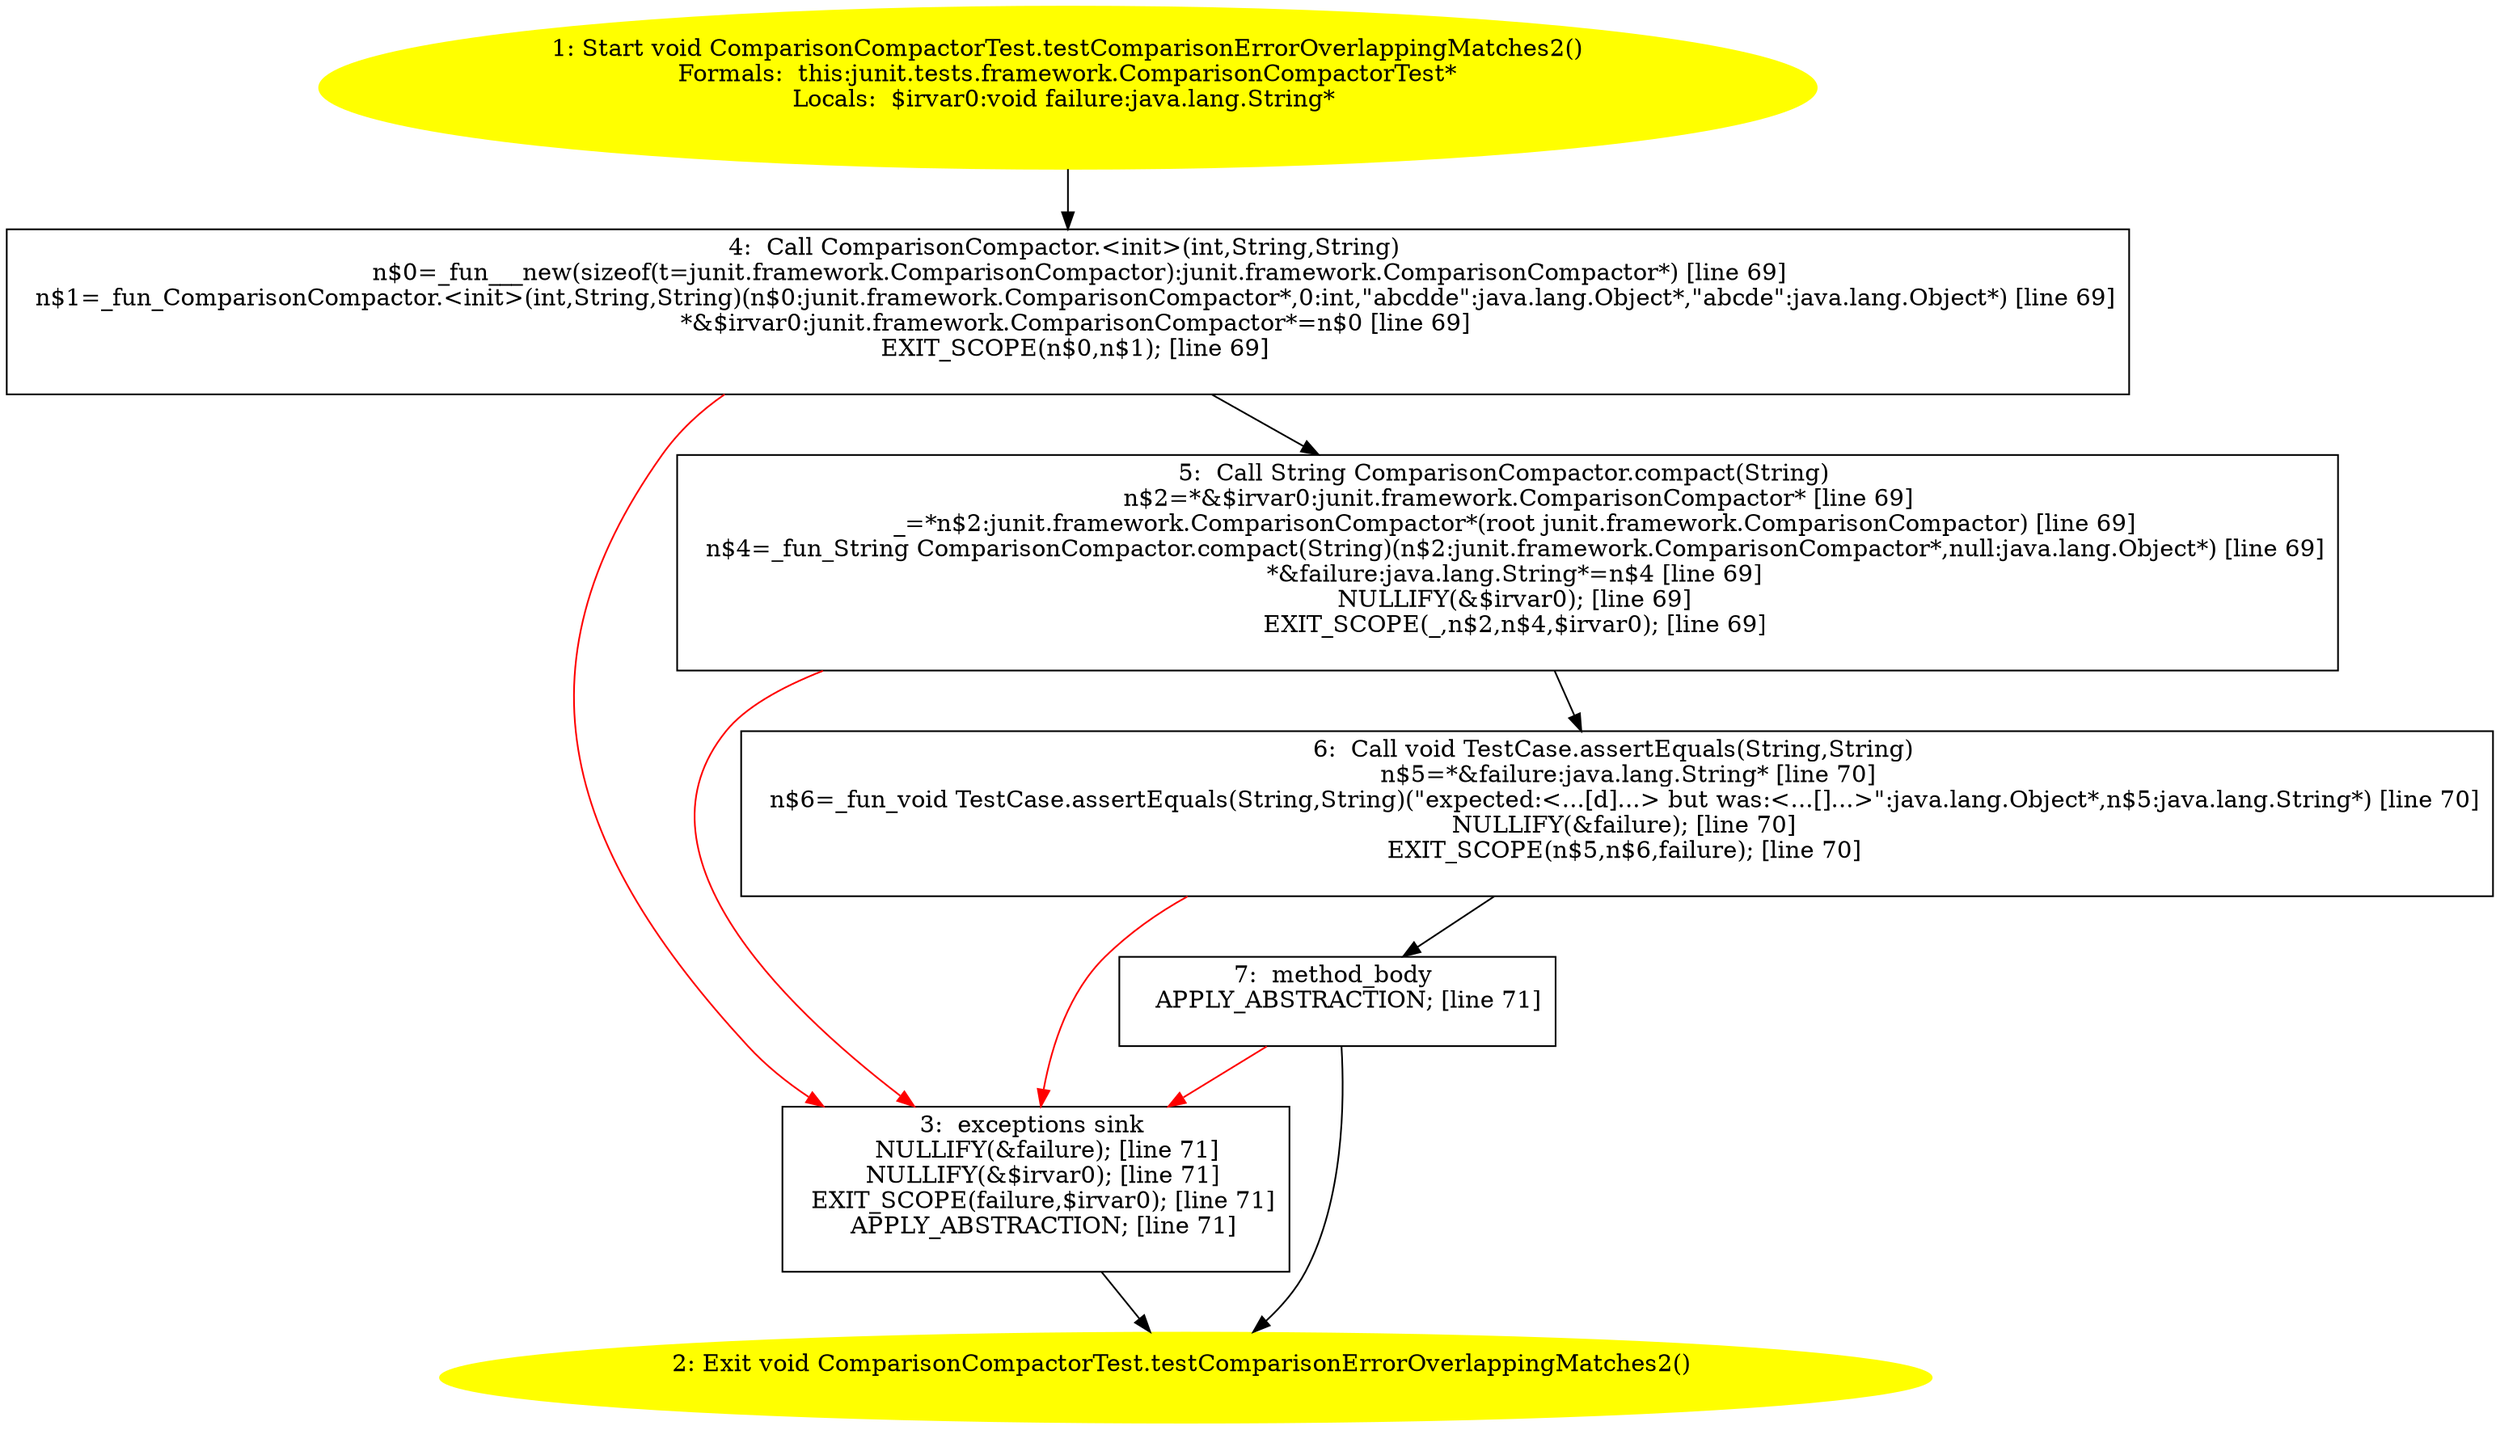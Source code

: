 /* @generated */
digraph cfg {
"junit.tests.framework.ComparisonCompactorTest.testComparisonErrorOverlappingMatches2():void.1fe90bc8071cda3804dee42ce55da160_1" [label="1: Start void ComparisonCompactorTest.testComparisonErrorOverlappingMatches2()\nFormals:  this:junit.tests.framework.ComparisonCompactorTest*\nLocals:  $irvar0:void failure:java.lang.String* \n  " color=yellow style=filled]
	

	 "junit.tests.framework.ComparisonCompactorTest.testComparisonErrorOverlappingMatches2():void.1fe90bc8071cda3804dee42ce55da160_1" -> "junit.tests.framework.ComparisonCompactorTest.testComparisonErrorOverlappingMatches2():void.1fe90bc8071cda3804dee42ce55da160_4" ;
"junit.tests.framework.ComparisonCompactorTest.testComparisonErrorOverlappingMatches2():void.1fe90bc8071cda3804dee42ce55da160_2" [label="2: Exit void ComparisonCompactorTest.testComparisonErrorOverlappingMatches2() \n  " color=yellow style=filled]
	

"junit.tests.framework.ComparisonCompactorTest.testComparisonErrorOverlappingMatches2():void.1fe90bc8071cda3804dee42ce55da160_3" [label="3:  exceptions sink \n   NULLIFY(&failure); [line 71]\n  NULLIFY(&$irvar0); [line 71]\n  EXIT_SCOPE(failure,$irvar0); [line 71]\n  APPLY_ABSTRACTION; [line 71]\n " shape="box"]
	

	 "junit.tests.framework.ComparisonCompactorTest.testComparisonErrorOverlappingMatches2():void.1fe90bc8071cda3804dee42ce55da160_3" -> "junit.tests.framework.ComparisonCompactorTest.testComparisonErrorOverlappingMatches2():void.1fe90bc8071cda3804dee42ce55da160_2" ;
"junit.tests.framework.ComparisonCompactorTest.testComparisonErrorOverlappingMatches2():void.1fe90bc8071cda3804dee42ce55da160_4" [label="4:  Call ComparisonCompactor.<init>(int,String,String) \n   n$0=_fun___new(sizeof(t=junit.framework.ComparisonCompactor):junit.framework.ComparisonCompactor*) [line 69]\n  n$1=_fun_ComparisonCompactor.<init>(int,String,String)(n$0:junit.framework.ComparisonCompactor*,0:int,\"abcdde\":java.lang.Object*,\"abcde\":java.lang.Object*) [line 69]\n  *&$irvar0:junit.framework.ComparisonCompactor*=n$0 [line 69]\n  EXIT_SCOPE(n$0,n$1); [line 69]\n " shape="box"]
	

	 "junit.tests.framework.ComparisonCompactorTest.testComparisonErrorOverlappingMatches2():void.1fe90bc8071cda3804dee42ce55da160_4" -> "junit.tests.framework.ComparisonCompactorTest.testComparisonErrorOverlappingMatches2():void.1fe90bc8071cda3804dee42ce55da160_5" ;
	 "junit.tests.framework.ComparisonCompactorTest.testComparisonErrorOverlappingMatches2():void.1fe90bc8071cda3804dee42ce55da160_4" -> "junit.tests.framework.ComparisonCompactorTest.testComparisonErrorOverlappingMatches2():void.1fe90bc8071cda3804dee42ce55da160_3" [color="red" ];
"junit.tests.framework.ComparisonCompactorTest.testComparisonErrorOverlappingMatches2():void.1fe90bc8071cda3804dee42ce55da160_5" [label="5:  Call String ComparisonCompactor.compact(String) \n   n$2=*&$irvar0:junit.framework.ComparisonCompactor* [line 69]\n  _=*n$2:junit.framework.ComparisonCompactor*(root junit.framework.ComparisonCompactor) [line 69]\n  n$4=_fun_String ComparisonCompactor.compact(String)(n$2:junit.framework.ComparisonCompactor*,null:java.lang.Object*) [line 69]\n  *&failure:java.lang.String*=n$4 [line 69]\n  NULLIFY(&$irvar0); [line 69]\n  EXIT_SCOPE(_,n$2,n$4,$irvar0); [line 69]\n " shape="box"]
	

	 "junit.tests.framework.ComparisonCompactorTest.testComparisonErrorOverlappingMatches2():void.1fe90bc8071cda3804dee42ce55da160_5" -> "junit.tests.framework.ComparisonCompactorTest.testComparisonErrorOverlappingMatches2():void.1fe90bc8071cda3804dee42ce55da160_6" ;
	 "junit.tests.framework.ComparisonCompactorTest.testComparisonErrorOverlappingMatches2():void.1fe90bc8071cda3804dee42ce55da160_5" -> "junit.tests.framework.ComparisonCompactorTest.testComparisonErrorOverlappingMatches2():void.1fe90bc8071cda3804dee42ce55da160_3" [color="red" ];
"junit.tests.framework.ComparisonCompactorTest.testComparisonErrorOverlappingMatches2():void.1fe90bc8071cda3804dee42ce55da160_6" [label="6:  Call void TestCase.assertEquals(String,String) \n   n$5=*&failure:java.lang.String* [line 70]\n  n$6=_fun_void TestCase.assertEquals(String,String)(\"expected:<...[d]...> but was:<...[]...>\":java.lang.Object*,n$5:java.lang.String*) [line 70]\n  NULLIFY(&failure); [line 70]\n  EXIT_SCOPE(n$5,n$6,failure); [line 70]\n " shape="box"]
	

	 "junit.tests.framework.ComparisonCompactorTest.testComparisonErrorOverlappingMatches2():void.1fe90bc8071cda3804dee42ce55da160_6" -> "junit.tests.framework.ComparisonCompactorTest.testComparisonErrorOverlappingMatches2():void.1fe90bc8071cda3804dee42ce55da160_7" ;
	 "junit.tests.framework.ComparisonCompactorTest.testComparisonErrorOverlappingMatches2():void.1fe90bc8071cda3804dee42ce55da160_6" -> "junit.tests.framework.ComparisonCompactorTest.testComparisonErrorOverlappingMatches2():void.1fe90bc8071cda3804dee42ce55da160_3" [color="red" ];
"junit.tests.framework.ComparisonCompactorTest.testComparisonErrorOverlappingMatches2():void.1fe90bc8071cda3804dee42ce55da160_7" [label="7:  method_body \n   APPLY_ABSTRACTION; [line 71]\n " shape="box"]
	

	 "junit.tests.framework.ComparisonCompactorTest.testComparisonErrorOverlappingMatches2():void.1fe90bc8071cda3804dee42ce55da160_7" -> "junit.tests.framework.ComparisonCompactorTest.testComparisonErrorOverlappingMatches2():void.1fe90bc8071cda3804dee42ce55da160_2" ;
	 "junit.tests.framework.ComparisonCompactorTest.testComparisonErrorOverlappingMatches2():void.1fe90bc8071cda3804dee42ce55da160_7" -> "junit.tests.framework.ComparisonCompactorTest.testComparisonErrorOverlappingMatches2():void.1fe90bc8071cda3804dee42ce55da160_3" [color="red" ];
}
